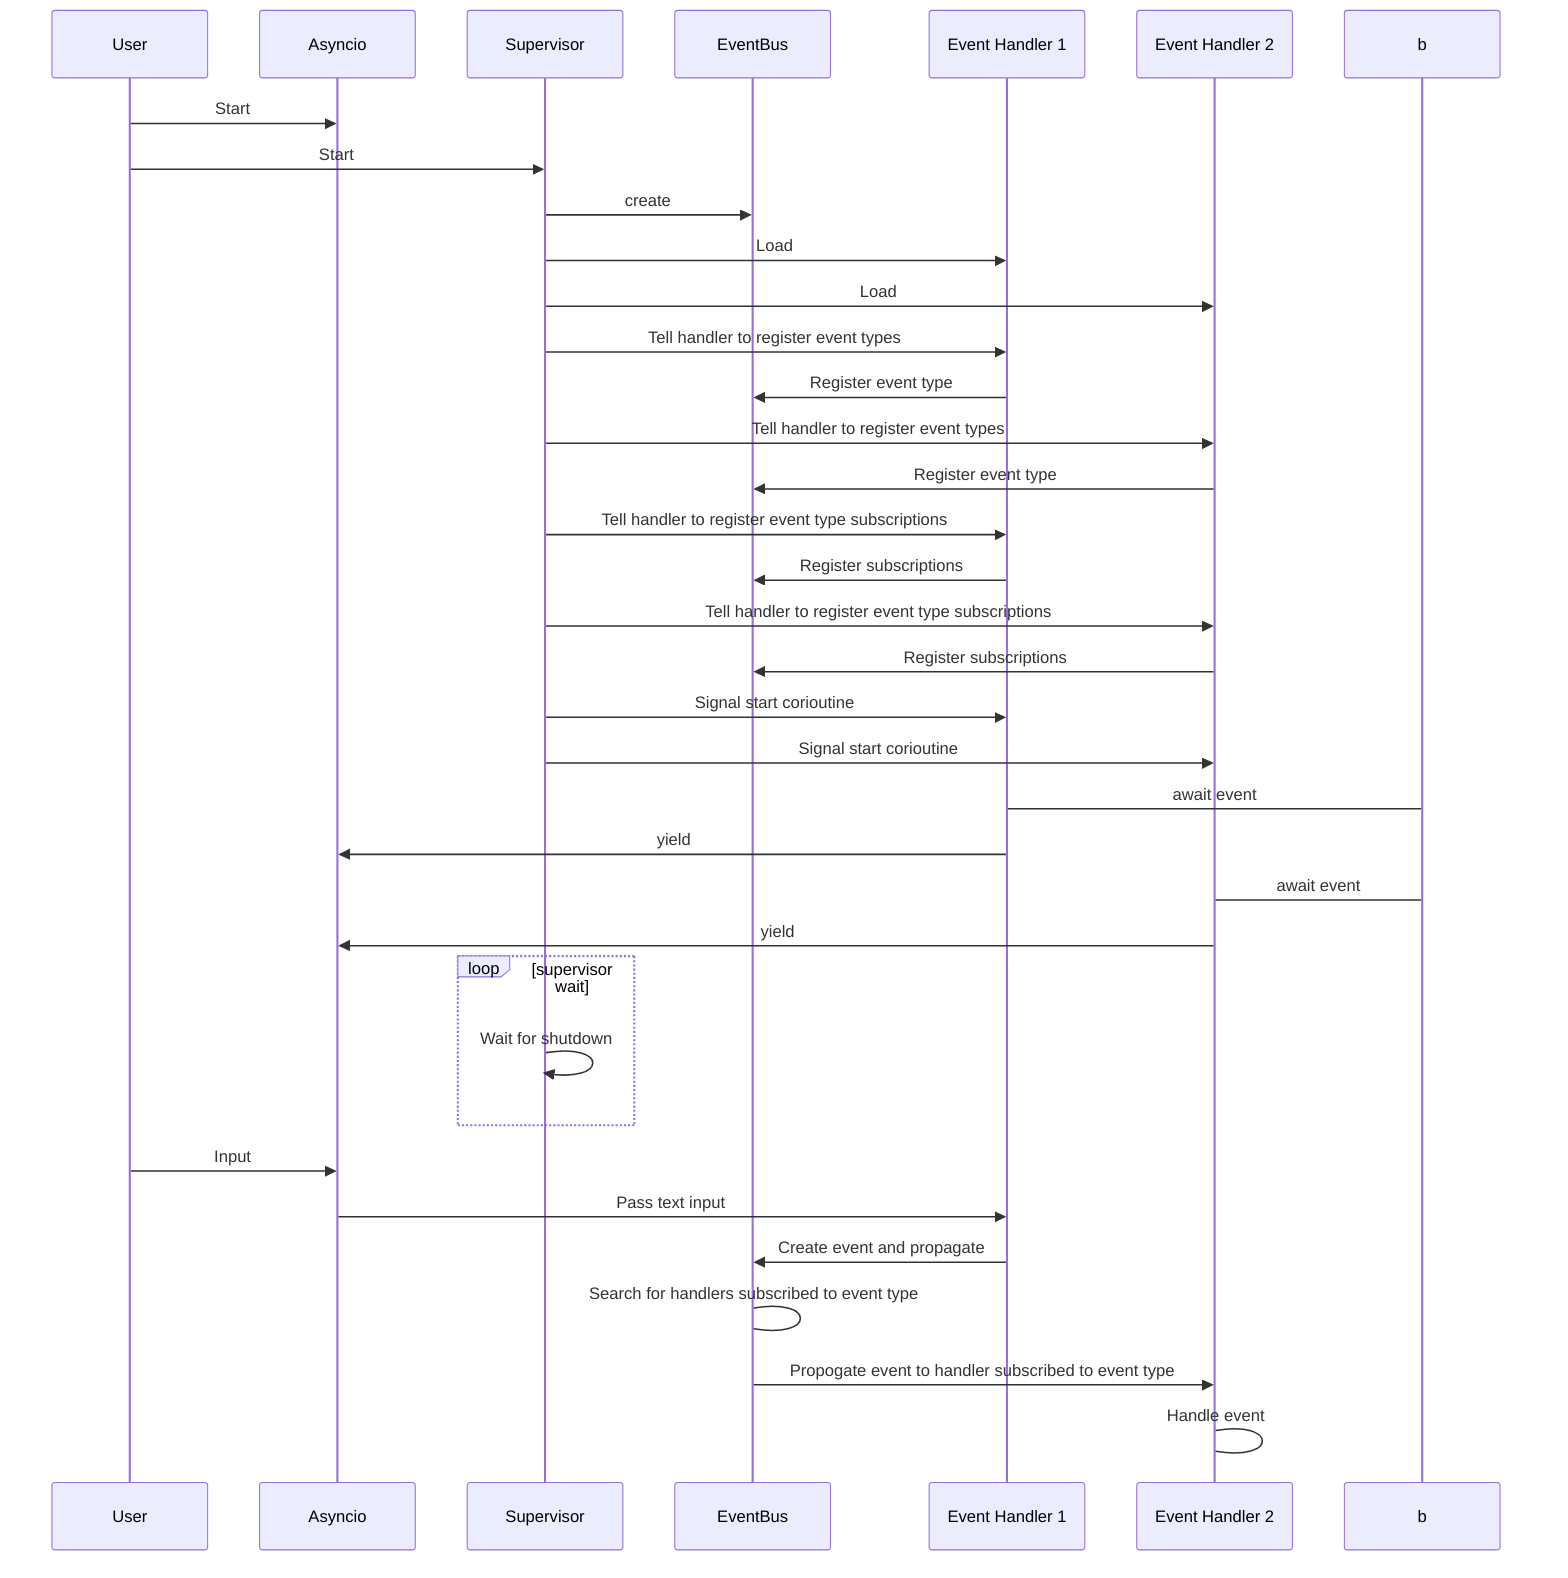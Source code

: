 sequenceDiagram
participant u as User
participant a as Asyncio
participant s as Supervisor
participant eb as EventBus
participant hdlr1 as Event Handler 1
participant hdlr2 as Event Handler 2

u->>a:Start
u->>s:Start
s ->> eb: create
s->>hdlr1: Load
s->>hdlr2: Load
s->>hdlr1:Tell handler to register event types
hdlr1->>eb:Register event type
s->>hdlr2:Tell handler to register event types
hdlr2->>eb:Register event type
s->>hdlr1: Tell handler to register event type subscriptions
hdlr1->>eb: Register subscriptions
s->>hdlr2:Tell handler to register event type subscriptions
hdlr2->>eb: Register subscriptions
s->>hdlr1:Signal start corioutine
s->>hdlr2:Signal start corioutine
hdlr1->b:await event
hdlr1->>a:yield
hdlr2->b:await event
hdlr2->>a:yield
loop supervisor wait
 s->>s:Wait for shutdown
end
u->>a:Input
a->>hdlr1:Pass text input
hdlr1->>eb:Create event and propagate
eb->eb:Search for handlers subscribed to event type
eb->>hdlr2:Propogate event to handler subscribed to event type
hdlr2->hdlr2:Handle event